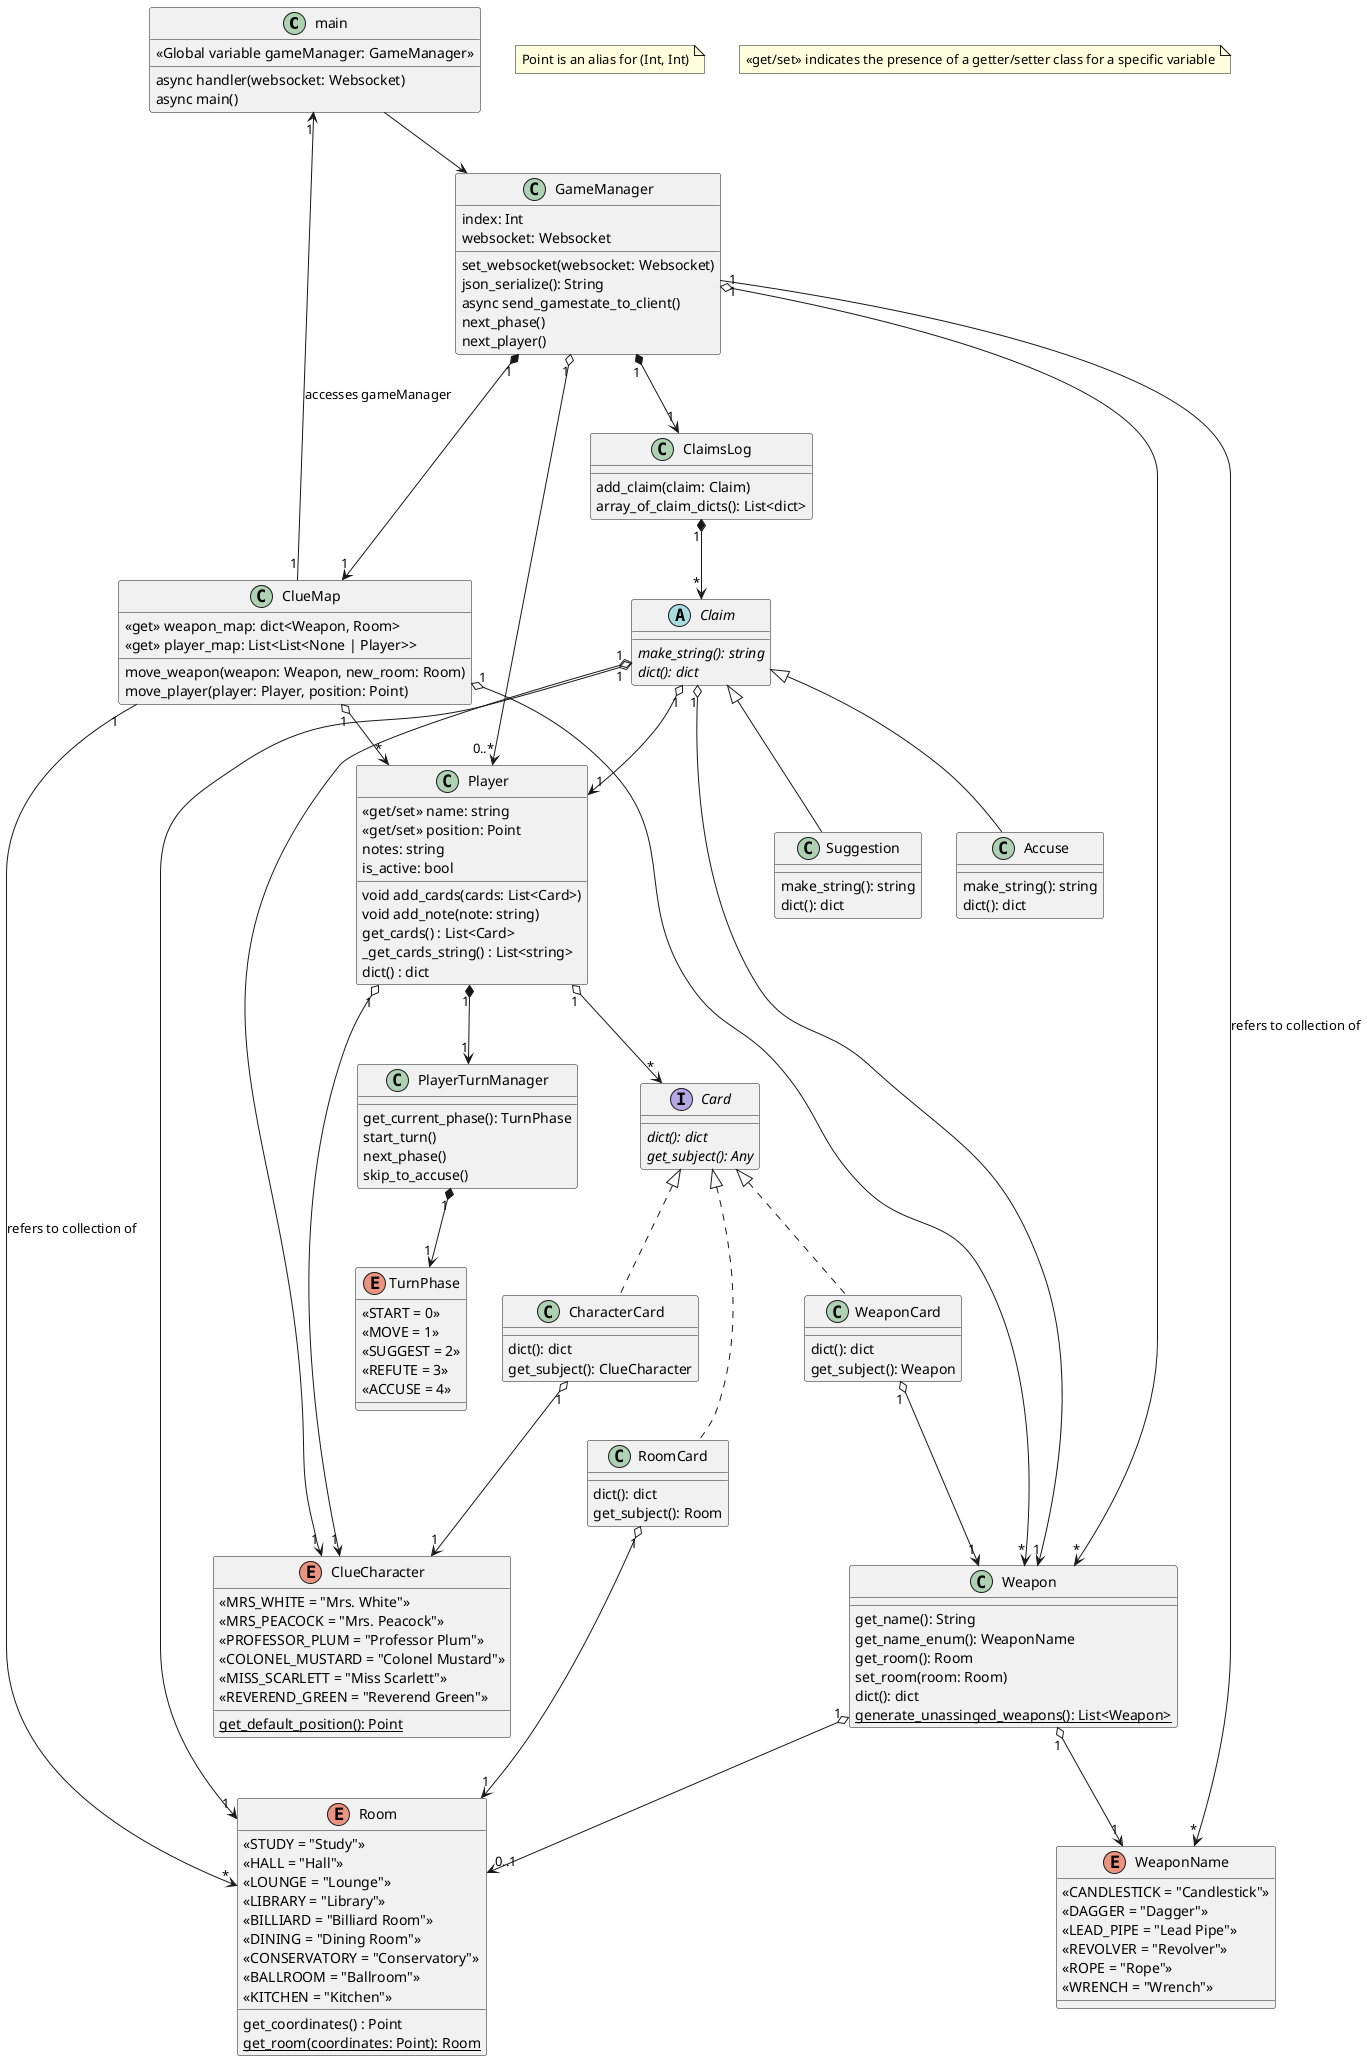 @startuml
'https://plantuml.com/class-diagram

class main {
    <<Global variable gameManager: GameManager>>
    async handler(websocket: Websocket)
    async main()
}

main --> GameManager

class GameManager {
    index: Int
    websocket: Websocket
    set_websocket(websocket: Websocket)
    json_serialize(): String
    async send_gamestate_to_client()
    next_phase()
    next_player()
}

GameManager "1" o--> "0..*" Player
GameManager "1" o--> "*" Weapon
GameManager "1" --> "*" WeaponName: refers to collection of
GameManager "1" *--> "1" ClaimsLog
GameManager "1" *--> "1" ClueMap

note "Point is an alias for (Int, Int)" as n
note "<<get/set>> indicates the presence of a getter/setter class for a specific variable" as n2

class Player {
    <<get/set>> name: string
    <<get/set>> position: Point
    notes: string
    is_active: bool
    void add_cards(cards: List<Card>)
    void add_note(note: string)
    get_cards() : List<Card>
    _get_cards_string() : List<string>
    dict() : dict
}

Player "1" o--> "1" ClueCharacter
Player "1" o--> "*" Card
Player "1" *--> "1" PlayerTurnManager

enum ClueCharacter {
    <<MRS_WHITE = "Mrs. White">>
    <<MRS_PEACOCK = "Mrs. Peacock">>
    <<PROFESSOR_PLUM = "Professor Plum">>
    <<COLONEL_MUSTARD = "Colonel Mustard">>
    <<MISS_SCARLETT = "Miss Scarlett">>
    <<REVEREND_GREEN = "Reverend Green">>
    {static} get_default_position(): Point
}

class Weapon {
    get_name(): String
    get_name_enum(): WeaponName
    get_room(): Room
    set_room(room: Room)
    dict(): dict
    {static} generate_unassinged_weapons(): List<Weapon>
}

Weapon "1" o--> "1" WeaponName
Weapon "1" o--> "0..1" Room

enum WeaponName {
    <<CANDLESTICK = "Candlestick">>
    <<DAGGER = "Dagger">>
    <<LEAD_PIPE = "Lead Pipe">>
    <<REVOLVER = "Revolver">>
    <<ROPE = "Rope">>
    <<WRENCH = "Wrench">>
}

class ClaimsLog {
    add_claim(claim: Claim)
    array_of_claim_dicts(): List<dict>
}

ClaimsLog "1" *--> "*" Claim

abstract class Claim {
    {abstract} make_string(): string
    {abstract} dict(): dict
}

Claim "1" o--> "1" ClueCharacter
Claim "1" o--> "1" Weapon
Claim "1" o--> "1" Room
Claim "1" o--> "1" Player

class Suggestion extends Claim {
    make_string(): string
    dict(): dict
}
class Accuse extends Claim {
    make_string(): string
    dict(): dict
}

interface Card {
    {abstract} dict(): dict
    {abstract} get_subject(): Any
}

class CharacterCard implements Card {
    dict(): dict
    get_subject(): ClueCharacter
}
class WeaponCard implements Card {
    dict(): dict
    get_subject(): Weapon
}
class RoomCard implements Card {
    dict(): dict
    get_subject(): Room
}

CharacterCard "1" o--> "1" ClueCharacter
RoomCard "1" o--> "1" Room
WeaponCard "1" o--> "1" Weapon

class ClueMap {
    <<get>> weapon_map: dict<Weapon, Room>
    <<get>> player_map: List<List<None | Player>>
    move_weapon(weapon: Weapon, new_room: Room)
    move_player(player: Player, position: Point)
}

ClueMap "1" o--> "*" Weapon
ClueMap "1" o--> "*" Player
ClueMap "1" --> "*" Room: refers to collection of
ClueMap "1" --> "1" main: accesses gameManager

enum Room {
    <<STUDY = "Study">>
    <<HALL = "Hall">>
    <<LOUNGE = "Lounge">>
    <<LIBRARY = "Library">>
    <<BILLIARD = "Billiard Room">>
    <<DINING = "Dining Room">>
    <<CONSERVATORY = "Conservatory">>
    <<BALLROOM = "Ballroom">>
    <<KITCHEN = "Kitchen">>
    get_coordinates() : Point
    {static} get_room(coordinates: Point): Room
}

class PlayerTurnManager {
    get_current_phase(): TurnPhase
    start_turn()
    next_phase()
    skip_to_accuse()
}

PlayerTurnManager "1" *--> "1" TurnPhase

enum TurnPhase {
    <<START = 0>>
    <<MOVE = 1>>
    <<SUGGEST = 2>>
    <<REFUTE = 3>>
    <<ACCUSE = 4>>
}

@enduml
